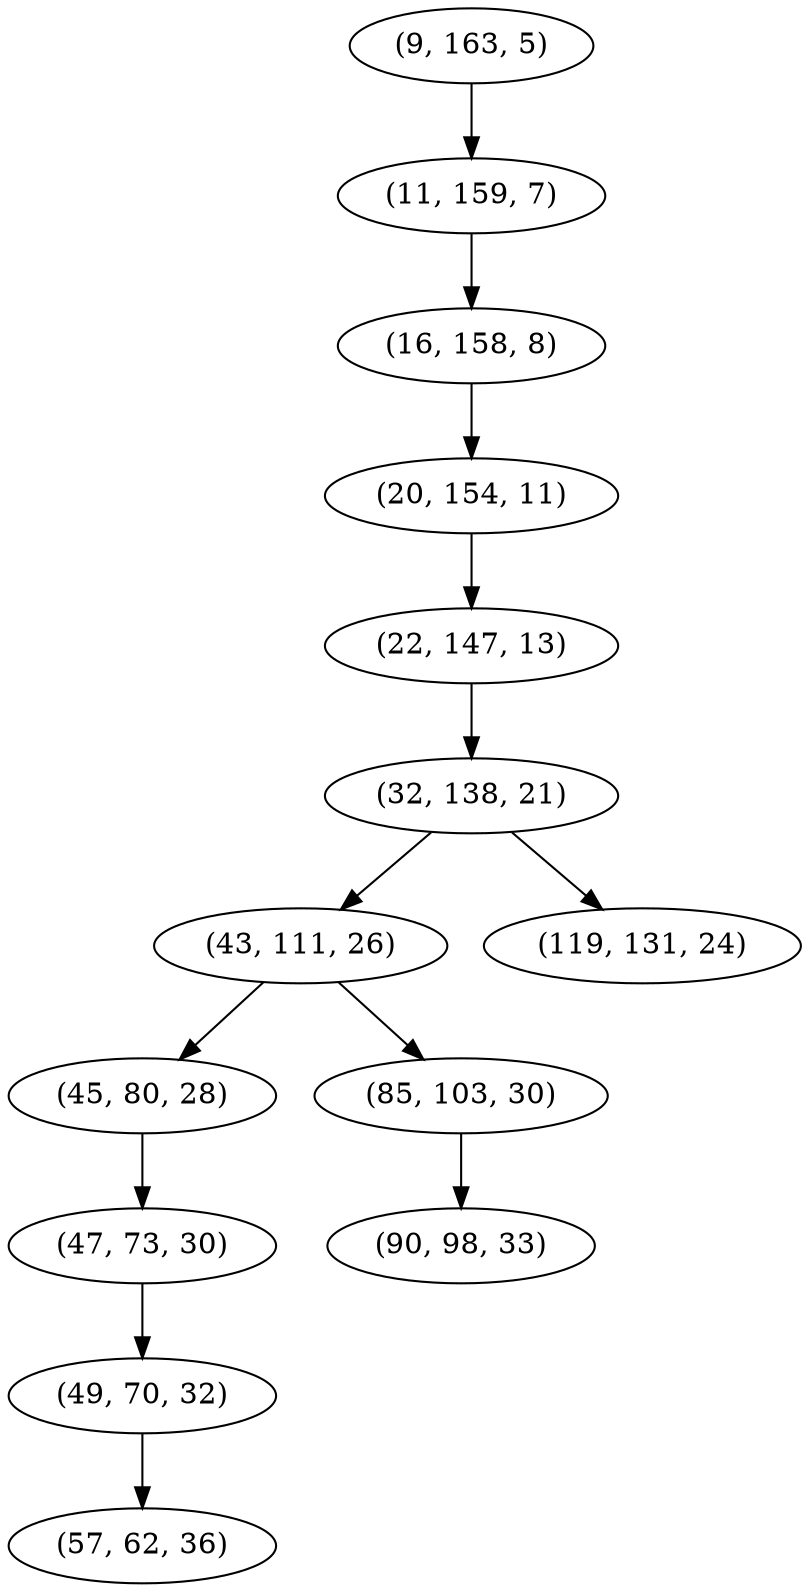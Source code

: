 digraph tree {
    "(9, 163, 5)";
    "(11, 159, 7)";
    "(16, 158, 8)";
    "(20, 154, 11)";
    "(22, 147, 13)";
    "(32, 138, 21)";
    "(43, 111, 26)";
    "(45, 80, 28)";
    "(47, 73, 30)";
    "(49, 70, 32)";
    "(57, 62, 36)";
    "(85, 103, 30)";
    "(90, 98, 33)";
    "(119, 131, 24)";
    "(9, 163, 5)" -> "(11, 159, 7)";
    "(11, 159, 7)" -> "(16, 158, 8)";
    "(16, 158, 8)" -> "(20, 154, 11)";
    "(20, 154, 11)" -> "(22, 147, 13)";
    "(22, 147, 13)" -> "(32, 138, 21)";
    "(32, 138, 21)" -> "(43, 111, 26)";
    "(32, 138, 21)" -> "(119, 131, 24)";
    "(43, 111, 26)" -> "(45, 80, 28)";
    "(43, 111, 26)" -> "(85, 103, 30)";
    "(45, 80, 28)" -> "(47, 73, 30)";
    "(47, 73, 30)" -> "(49, 70, 32)";
    "(49, 70, 32)" -> "(57, 62, 36)";
    "(85, 103, 30)" -> "(90, 98, 33)";
}
